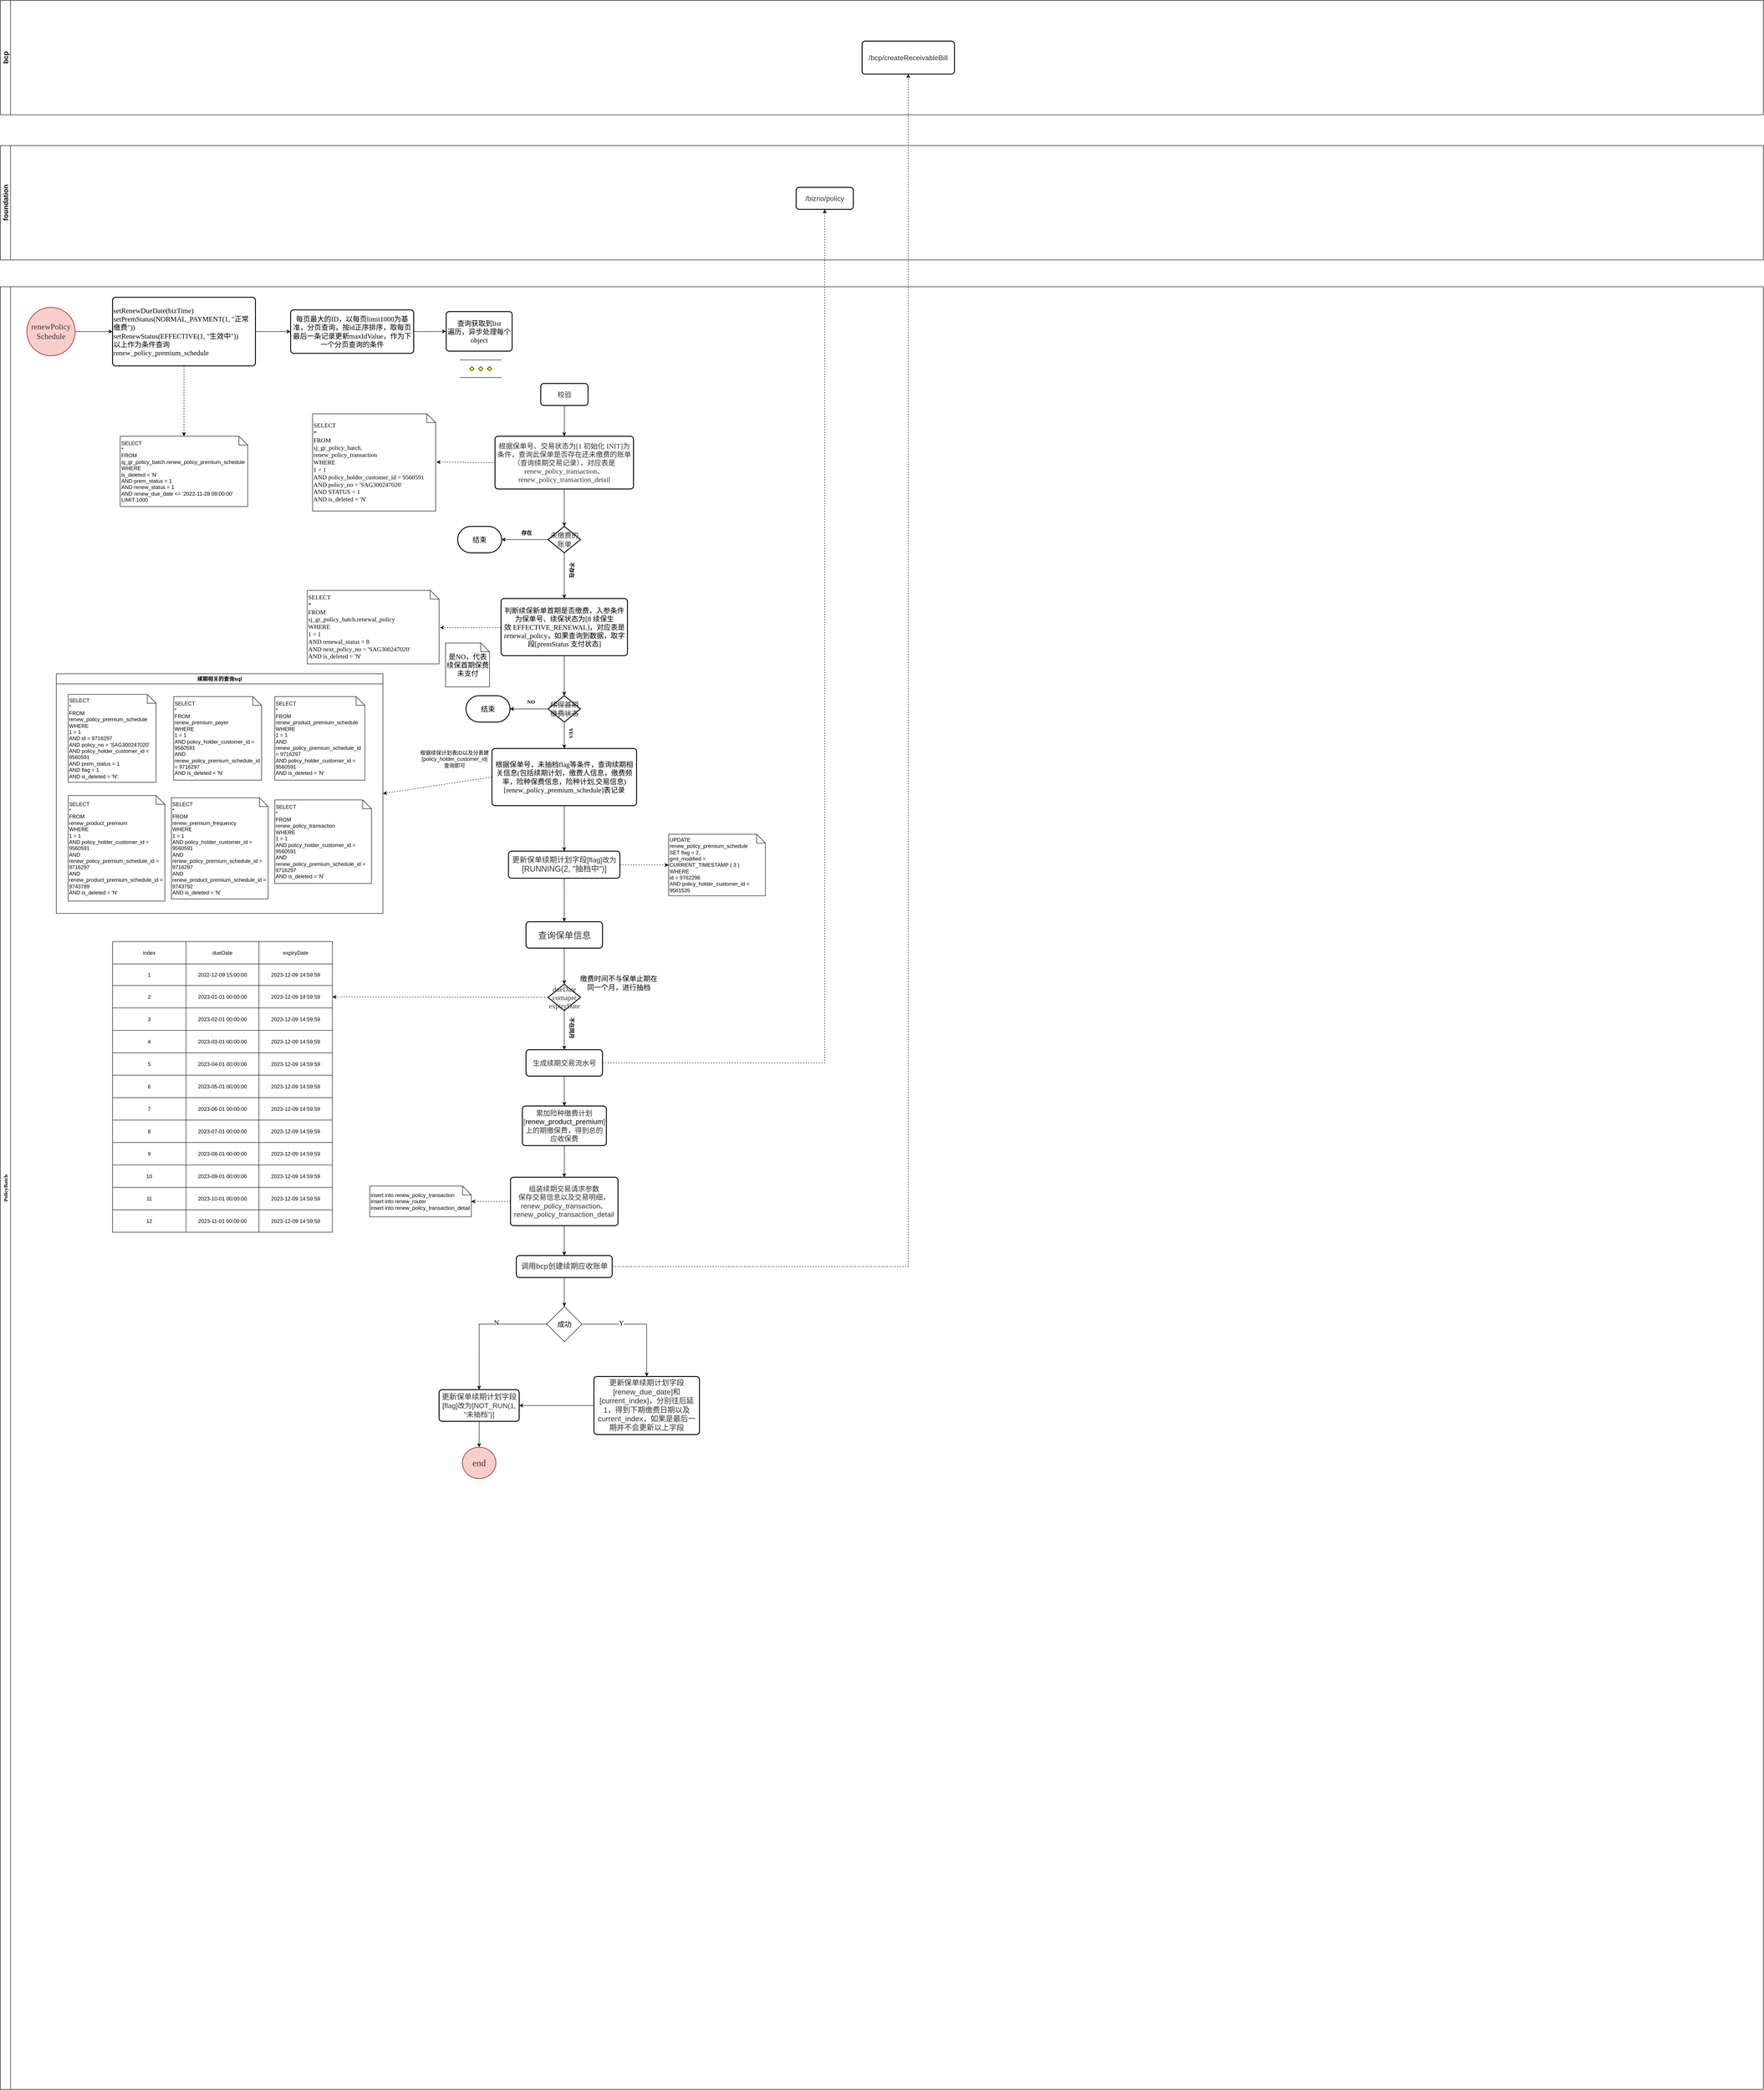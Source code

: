 <mxfile version="20.5.3" type="embed"><diagram name="Page-1" id="c7558073-3199-34d8-9f00-42111426c3f3"><mxGraphModel dx="1379" dy="752" grid="1" gridSize="10" guides="1" tooltips="1" connect="1" arrows="1" fold="1" page="1" pageScale="1" pageWidth="826" pageHeight="1169" background="none" math="0" shadow="0"><root><mxCell id="0"/><mxCell id="1" parent="0"/><UserObject label="PolicyBatch" id="98"><mxCell style="swimlane;horizontal=0;whiteSpace=wrap;html=1;fontFamily=Lucida Console;verticalAlign=middle;" parent="1" vertex="1"><mxGeometry x="10" y="761" width="4010" height="4099" as="geometry"/></mxCell></UserObject><mxCell id="107" style="edgeStyle=orthogonalEdgeStyle;rounded=0;orthogonalLoop=1;jettySize=auto;html=1;exitX=1;exitY=0.5;exitDx=0;exitDy=0;exitPerimeter=0;fontFamily=Lucida Console;" parent="98" source="103" target="104" edge="1"><mxGeometry relative="1" as="geometry"/></mxCell><mxCell id="103" value="&lt;span style=&quot;color: rgb(50, 50, 50); font-size: 18px; background-color: rgba(255, 255, 255, 0.01);&quot;&gt;renewPolicy&lt;br&gt;Schedule&lt;/span&gt;" style="strokeWidth=2;html=1;shape=mxgraph.flowchart.start_2;whiteSpace=wrap;fillColor=#f8cecc;strokeColor=#b85450;fontFamily=Lucida Console;" parent="98" vertex="1"><mxGeometry x="60" y="47.01" width="110" height="110" as="geometry"/></mxCell><mxCell id="109" style="edgeStyle=orthogonalEdgeStyle;rounded=0;orthogonalLoop=1;jettySize=auto;html=1;exitX=1;exitY=0.5;exitDx=0;exitDy=0;entryX=0;entryY=0.5;entryDx=0;entryDy=0;fontFamily=Lucida Console;" parent="98" source="104" target="108" edge="1"><mxGeometry relative="1" as="geometry"/></mxCell><mxCell id="133" style="edgeStyle=orthogonalEdgeStyle;rounded=0;orthogonalLoop=1;jettySize=auto;html=1;exitX=0.5;exitY=1;exitDx=0;exitDy=0;entryX=0.5;entryY=0;entryDx=0;entryDy=0;entryPerimeter=0;dashed=1;" parent="98" source="104" target="131" edge="1"><mxGeometry relative="1" as="geometry"/></mxCell><mxCell id="104" value="&lt;div class=&quot;mind-clipboard&quot; style=&quot;font-size: 16px;&quot;&gt;setRenewDueDate(bizTime)&lt;div style=&quot;font-size: 16px;&quot;&gt;setPremStatus(NORMAL_PAYMENT(1, &quot;正常缴费&quot;))&lt;br style=&quot;font-size: 16px;&quot;&gt;&lt;/div&gt;&lt;div style=&quot;font-size: 16px;&quot;&gt;setRenewStatus(EFFECTIVE(1, &quot;生效中&quot;))&lt;br style=&quot;font-size: 16px;&quot;&gt;&lt;/div&gt;&lt;div style=&quot;font-size: 16px;&quot;&gt;以上作为条件查询&lt;/div&gt;&lt;div style=&quot;font-size: 16px;&quot;&gt;renew_policy_premium_schedule&lt;/div&gt;&lt;/div&gt;" style="rounded=1;whiteSpace=wrap;html=1;absoluteArcSize=1;arcSize=14;strokeWidth=2;fontFamily=Lucida Console;fontSize=16;align=left;" parent="98" vertex="1"><mxGeometry x="255" y="24" width="325" height="156" as="geometry"/></mxCell><mxCell id="111" style="edgeStyle=orthogonalEdgeStyle;rounded=0;orthogonalLoop=1;jettySize=auto;html=1;exitX=1;exitY=0.5;exitDx=0;exitDy=0;entryX=0;entryY=0.5;entryDx=0;entryDy=0;fontFamily=Lucida Console;" parent="98" source="108" target="110" edge="1"><mxGeometry relative="1" as="geometry"/></mxCell><mxCell id="108" value="&lt;div class=&quot;mind-clipboard&quot; style=&quot;font-size: 16px;&quot;&gt;&lt;div class=&quot;mind-clipboard&quot; style=&quot;font-size: 16px;&quot;&gt;每页最大的ID，以每页limit1000为基准，分页查询，按id正序排序，取每页最后一条记录更新maxIdValue，作为下一个分页查询的条件&lt;br style=&quot;font-size: 16px;&quot;&gt;&lt;/div&gt;&lt;/div&gt;" style="rounded=1;whiteSpace=wrap;html=1;absoluteArcSize=1;arcSize=14;strokeWidth=2;fontFamily=Lucida Console;fontSize=16;" parent="98" vertex="1"><mxGeometry x="660" y="52.63" width="280" height="98.75" as="geometry"/></mxCell><mxCell id="110" value="&lt;div class=&quot;mind-clipboard&quot; style=&quot;font-size: 16px;&quot;&gt;查询获取到list&lt;div style=&quot;font-size: 16px;&quot;&gt;遍历，异步处理每个object&lt;/div&gt;&lt;/div&gt;" style="rounded=1;whiteSpace=wrap;html=1;absoluteArcSize=1;arcSize=14;strokeWidth=2;fontFamily=Lucida Console;fontSize=16;" parent="98" vertex="1"><mxGeometry x="1013.88" y="56.5" width="150" height="90" as="geometry"/></mxCell><mxCell id="112" value="" style="verticalLabelPosition=bottom;verticalAlign=top;html=1;shape=mxgraph.flowchart.parallel_mode;pointerEvents=1;fontFamily=Lucida Console;" parent="98" vertex="1"><mxGeometry x="1045" y="166.5" width="95" height="40" as="geometry"/></mxCell><mxCell id="233" style="edgeStyle=orthogonalEdgeStyle;rounded=0;orthogonalLoop=1;jettySize=auto;html=1;" parent="98" source="114" target="115" edge="1"><mxGeometry relative="1" as="geometry"/></mxCell><mxCell id="114" value="&lt;font color=&quot;#323232&quot;&gt;&lt;span style=&quot;font-size: 16px; background-color: rgba(255, 255, 255, 0.01);&quot;&gt;校验&lt;/span&gt;&lt;/font&gt;" style="rounded=1;whiteSpace=wrap;html=1;absoluteArcSize=1;arcSize=14;strokeWidth=2;fontFamily=Lucida Console;" parent="98" vertex="1"><mxGeometry x="1229" y="220" width="107.5" height="50" as="geometry"/></mxCell><mxCell id="122" style="edgeStyle=orthogonalEdgeStyle;rounded=0;orthogonalLoop=1;jettySize=auto;html=1;exitX=0.5;exitY=1;exitDx=0;exitDy=0;entryX=0.5;entryY=0;entryDx=0;entryDy=0;entryPerimeter=0;fontFamily=Lucida Console;" parent="98" source="115" target="117" edge="1"><mxGeometry relative="1" as="geometry"/></mxCell><mxCell id="136" style="edgeStyle=orthogonalEdgeStyle;rounded=0;orthogonalLoop=1;jettySize=auto;html=1;dashed=1;entryX=1.007;entryY=0.497;entryDx=0;entryDy=0;entryPerimeter=0;" parent="98" source="115" target="134" edge="1"><mxGeometry relative="1" as="geometry"><mxPoint x="1020" y="400" as="targetPoint"/></mxGeometry></mxCell><mxCell id="115" value="&lt;span style=&quot;color: rgb(50, 50, 50); font-size: 16px; background-color: rgba(255, 255, 255, 0.01);&quot;&gt;根据保单号、交易状态为[1 初始化 INIT]为&lt;/span&gt;&lt;span style=&quot;color: rgb(50, 50, 50); font-size: 16px; background-color: rgba(255, 255, 255, 0.01);&quot;&gt;条件&lt;/span&gt;&lt;span style=&quot;color: rgb(50, 50, 50); font-size: 16px; background-color: rgba(255, 255, 255, 0.01);&quot;&gt;，查询此保单是否存在还未缴费的账单（查询续期交易记录），对应表是renew_policy_transaction、renew_policy_transaction_detail&lt;/span&gt;" style="rounded=1;whiteSpace=wrap;html=1;absoluteArcSize=1;arcSize=14;strokeWidth=2;fontFamily=Lucida Console;" parent="98" vertex="1"><mxGeometry x="1125" y="340" width="315" height="120" as="geometry"/></mxCell><object label="" placeholders="1" id="125"><mxCell style="edgeStyle=orthogonalEdgeStyle;rounded=0;orthogonalLoop=1;jettySize=auto;html=1;entryX=1;entryY=0.5;entryDx=0;entryDy=0;entryPerimeter=0;fontFamily=Lucida Console;" parent="98" source="117" target="124" edge="1"><mxGeometry relative="1" as="geometry"/></mxCell></object><mxCell id="129" style="edgeStyle=orthogonalEdgeStyle;rounded=0;orthogonalLoop=1;jettySize=auto;html=1;exitX=0.5;exitY=1;exitDx=0;exitDy=0;exitPerimeter=0;entryX=0.5;entryY=0;entryDx=0;entryDy=0;" parent="98" source="117" target="127" edge="1"><mxGeometry relative="1" as="geometry"/></mxCell><mxCell id="117" value="&lt;span style=&quot;color: rgb(50, 50, 50); font-size: 16px; background-color: rgba(255, 255, 255, 0.01);&quot;&gt;未缴费的账单&lt;/span&gt;" style="strokeWidth=2;html=1;shape=mxgraph.flowchart.decision;whiteSpace=wrap;fontFamily=Lucida Console;" parent="98" vertex="1"><mxGeometry x="1245.63" y="545" width="73.75" height="60" as="geometry"/></mxCell><mxCell id="124" value="&lt;font style=&quot;font-size: 16px;&quot;&gt;结束&lt;/font&gt;" style="strokeWidth=2;html=1;shape=mxgraph.flowchart.terminator;whiteSpace=wrap;fontFamily=Lucida Console;" parent="98" vertex="1"><mxGeometry x="1040" y="545" width="100" height="60" as="geometry"/></mxCell><mxCell id="126" value="存在" style="text;html=1;strokeColor=none;fillColor=none;align=center;verticalAlign=middle;whiteSpace=wrap;rounded=0;fontFamily=Lucida Console;fontStyle=1" parent="98" vertex="1"><mxGeometry x="1167" y="545" width="60" height="30" as="geometry"/></mxCell><mxCell id="138" style="rounded=0;orthogonalLoop=1;jettySize=auto;html=1;entryX=1.007;entryY=0.507;entryDx=0;entryDy=0;entryPerimeter=0;dashed=1;" parent="98" source="127" target="137" edge="1"><mxGeometry relative="1" as="geometry"/></mxCell><mxCell id="140" style="edgeStyle=orthogonalEdgeStyle;rounded=0;orthogonalLoop=1;jettySize=auto;html=1;exitX=0.5;exitY=1;exitDx=0;exitDy=0;entryX=0.5;entryY=0;entryDx=0;entryDy=0;entryPerimeter=0;" parent="98" source="127" target="139" edge="1"><mxGeometry relative="1" as="geometry"/></mxCell><mxCell id="127" value="&lt;div style=&quot;font-size: 16px;&quot; class=&quot;mind-clipboard&quot;&gt;判断续保新单首期是否缴费，入参条件为保单号、续保状态为[8 续保生效&lt;span style=&quot;font-size: inherit;&quot;&gt;&amp;nbsp;EFFECTIVE_RENEWAL]，对应表是&lt;/span&gt;renewal_policy，如果查询到数据，取字段[premStatus 支付状态]&lt;/div&gt;" style="rounded=1;whiteSpace=wrap;html=1;absoluteArcSize=1;arcSize=14;strokeWidth=2;fontFamily=Lucida Console;verticalAlign=middle;" parent="98" vertex="1"><mxGeometry x="1138.75" y="709" width="287.5" height="130" as="geometry"/></mxCell><mxCell id="130" value="不存在" style="text;html=1;strokeColor=none;fillColor=none;align=center;verticalAlign=middle;whiteSpace=wrap;rounded=0;fontFamily=Lucida Console;rotation=90;fontStyle=1" parent="98" vertex="1"><mxGeometry x="1269" y="630" width="60" height="30" as="geometry"/></mxCell><mxCell id="131" value="&lt;div&gt;SELECT&lt;/div&gt;&lt;div&gt;&lt;span style=&quot;&quot;&gt;&#9;&lt;/span&gt;*&amp;nbsp;&lt;/div&gt;&lt;div&gt;FROM&lt;/div&gt;&lt;div&gt;&lt;span style=&quot;&quot;&gt;&#9;&lt;/span&gt;sj_gr_policy_batch.renew_policy_premium_schedule&amp;nbsp;&lt;/div&gt;&lt;div&gt;WHERE&lt;/div&gt;&lt;div&gt;&lt;span style=&quot;&quot;&gt;&#9;&lt;/span&gt;is_deleted = 'N'&amp;nbsp;&lt;/div&gt;&lt;div&gt;&lt;span style=&quot;&quot;&gt;&#9;&lt;/span&gt;AND prem_status = 1&amp;nbsp;&lt;/div&gt;&lt;div&gt;&lt;span style=&quot;&quot;&gt;&#9;&lt;/span&gt;AND renew_status = 1&amp;nbsp;&lt;/div&gt;&lt;div&gt;&lt;span style=&quot;&quot;&gt;&#9;&lt;/span&gt;AND renew_due_date &amp;lt;= '2022-11-28 09:00:00'&amp;nbsp;&lt;/div&gt;&lt;div&gt;&lt;span style=&quot;&quot;&gt;&#9;&lt;/span&gt;LIMIT 1000&lt;/div&gt;" style="shape=note;size=20;whiteSpace=wrap;html=1;align=left;verticalAlign=middle;" parent="98" vertex="1"><mxGeometry x="272.5" y="340" width="290" height="160" as="geometry"/></mxCell><mxCell id="134" value="&lt;div style=&quot;font-size: 14px;&quot;&gt;SELECT&lt;/div&gt;&lt;div style=&quot;font-size: 14px;&quot;&gt;&lt;span style=&quot;font-size: 14px;&quot;&gt;&#9;&lt;/span&gt;*&amp;nbsp;&lt;/div&gt;&lt;div style=&quot;font-size: 14px;&quot;&gt;FROM&lt;/div&gt;&lt;div style=&quot;font-size: 14px;&quot;&gt;&lt;span style=&quot;font-size: 14px;&quot;&gt;&#9;&lt;/span&gt;sj_gr_policy_batch.&lt;br&gt;renew_policy_transaction&amp;nbsp;&lt;/div&gt;&lt;div style=&quot;font-size: 14px;&quot;&gt;WHERE&lt;/div&gt;&lt;div style=&quot;font-size: 14px;&quot;&gt;&lt;span style=&quot;font-size: 14px;&quot;&gt;&#9;&lt;/span&gt;1 = 1&amp;nbsp;&lt;/div&gt;&lt;div style=&quot;font-size: 14px;&quot;&gt;&lt;span style=&quot;font-size: 14px;&quot;&gt;&#9;&lt;/span&gt;AND policy_holder_customer_id = 9560591&amp;nbsp;&lt;/div&gt;&lt;div style=&quot;font-size: 14px;&quot;&gt;&lt;span style=&quot;font-size: 14px;&quot;&gt;&#9;&lt;/span&gt;AND policy_no = 'SAG300247020'&amp;nbsp;&lt;/div&gt;&lt;div style=&quot;font-size: 14px;&quot;&gt;&lt;span style=&quot;font-size: 14px;&quot;&gt;&#9;&lt;/span&gt;AND STATUS = 1&amp;nbsp;&lt;/div&gt;&lt;div style=&quot;font-size: 14px;&quot;&gt;&lt;span style=&quot;font-size: 14px;&quot;&gt;&#9;&lt;/span&gt;AND is_deleted = 'N'&lt;/div&gt;" style="shape=note;size=20;whiteSpace=wrap;html=1;align=left;verticalAlign=middle;fontFamily=Lucida Console;fontSize=14;" parent="98" vertex="1"><mxGeometry x="710" y="289" width="280" height="221" as="geometry"/></mxCell><mxCell id="137" value="&lt;div style=&quot;font-size: 14px;&quot;&gt;SELECT&lt;/div&gt;&lt;div style=&quot;font-size: 14px;&quot;&gt;&lt;span style=&quot;font-size: 14px;&quot;&gt;&#9;&lt;/span&gt;*&amp;nbsp;&lt;/div&gt;&lt;div style=&quot;font-size: 14px;&quot;&gt;FROM&lt;/div&gt;&lt;div style=&quot;font-size: 14px;&quot;&gt;&lt;span style=&quot;font-size: 14px;&quot;&gt;&#9;&lt;/span&gt;sj_gr_policy_batch.renewal_policy&amp;nbsp;&lt;/div&gt;&lt;div style=&quot;font-size: 14px;&quot;&gt;WHERE&lt;/div&gt;&lt;div style=&quot;font-size: 14px;&quot;&gt;&lt;span style=&quot;font-size: 14px;&quot;&gt;&#9;&lt;/span&gt;1 = 1&amp;nbsp;&lt;/div&gt;&lt;div style=&quot;font-size: 14px;&quot;&gt;&lt;span style=&quot;font-size: 14px;&quot;&gt;&#9;&lt;/span&gt;AND renewal_status = 8&amp;nbsp;&lt;/div&gt;&lt;div style=&quot;font-size: 14px;&quot;&gt;&lt;span style=&quot;font-size: 14px;&quot;&gt;&#9;&lt;/span&gt;AND next_policy_no = 'SAG300247020'&amp;nbsp;&lt;/div&gt;&lt;div style=&quot;font-size: 14px;&quot;&gt;&lt;span style=&quot;font-size: 14px;&quot;&gt;&#9;&lt;/span&gt;AND is_deleted = 'N'&lt;/div&gt;" style="shape=note;size=20;whiteSpace=wrap;html=1;align=left;verticalAlign=middle;fontFamily=Lucida Console;fontSize=14;" parent="98" vertex="1"><mxGeometry x="697.76" y="690.5" width="300" height="167" as="geometry"/></mxCell><mxCell id="142" style="edgeStyle=orthogonalEdgeStyle;rounded=0;orthogonalLoop=1;jettySize=auto;html=1;exitX=0;exitY=0.5;exitDx=0;exitDy=0;exitPerimeter=0;entryX=1;entryY=0.5;entryDx=0;entryDy=0;entryPerimeter=0;" parent="98" source="139" target="141" edge="1"><mxGeometry relative="1" as="geometry"/></mxCell><mxCell id="147" style="edgeStyle=orthogonalEdgeStyle;rounded=0;orthogonalLoop=1;jettySize=auto;html=1;fontSize=16;" parent="98" source="139" target="146" edge="1"><mxGeometry relative="1" as="geometry"/></mxCell><mxCell id="139" value="&lt;span style=&quot;color: rgb(50, 50, 50); font-size: 16px; background-color: rgba(255, 255, 255, 0.01);&quot;&gt;&lt;strike&gt;续保首期缴费状态&lt;/strike&gt;&lt;/span&gt;" style="strokeWidth=2;html=1;shape=mxgraph.flowchart.decision;whiteSpace=wrap;fontFamily=Lucida Console;" parent="98" vertex="1"><mxGeometry x="1245.62" y="930" width="73.75" height="60" as="geometry"/></mxCell><mxCell id="141" value="结束" style="strokeWidth=2;html=1;shape=mxgraph.flowchart.terminator;whiteSpace=wrap;fontFamily=Lucida Console;fontSize=16;" parent="98" vertex="1"><mxGeometry x="1059" y="930" width="100" height="60" as="geometry"/></mxCell><mxCell id="143" value="NO" style="text;html=1;strokeColor=none;fillColor=none;align=center;verticalAlign=middle;whiteSpace=wrap;rounded=0;fontFamily=Lucida Console;fontStyle=1" parent="98" vertex="1"><mxGeometry x="1177" y="929" width="60" height="30" as="geometry"/></mxCell><mxCell id="145" value="&lt;span style=&quot;font-family: &amp;quot;Lucida Console&amp;quot;;&quot;&gt;是NO，代表续保首期保费未支付&lt;/span&gt;" style="shape=note;size=20;whiteSpace=wrap;html=1;fontSize=16;" parent="98" vertex="1"><mxGeometry x="1012.5" y="810" width="100" height="100" as="geometry"/></mxCell><mxCell id="150" style="edgeStyle=orthogonalEdgeStyle;rounded=0;orthogonalLoop=1;jettySize=auto;html=1;entryX=0.5;entryY=0;entryDx=0;entryDy=0;fontSize=16;" parent="98" source="146" target="149" edge="1"><mxGeometry relative="1" as="geometry"/></mxCell><mxCell id="203" style="edgeStyle=none;rounded=0;orthogonalLoop=1;jettySize=auto;html=1;entryX=1;entryY=0.5;entryDx=0;entryDy=0;dashed=1;exitX=0;exitY=0.5;exitDx=0;exitDy=0;" parent="98" source="146" target="201" edge="1"><mxGeometry relative="1" as="geometry"/></mxCell><mxCell id="146" value="&lt;div style=&quot;font-size: 16px;&quot; class=&quot;mind-clipboard&quot;&gt;&lt;div class=&quot;mind-clipboard&quot;&gt;根据保单号，未抽档flag等条件，查询续期相关信息(包括续期计划，缴费人信息，缴费频率，险种保费信息，险种计划,交易信息)[renew_policy_premium_schedule]表记录&lt;/div&gt;&lt;/div&gt;" style="rounded=1;whiteSpace=wrap;html=1;absoluteArcSize=1;arcSize=14;strokeWidth=2;fontFamily=Lucida Console;" parent="98" vertex="1"><mxGeometry x="1118.01" y="1050" width="328.99" height="130" as="geometry"/></mxCell><mxCell id="148" value="YES" style="text;html=1;strokeColor=none;fillColor=none;align=center;verticalAlign=middle;whiteSpace=wrap;rounded=0;fontFamily=Lucida Console;rotation=90;fontStyle=1" parent="98" vertex="1"><mxGeometry x="1268" y="1000" width="60" height="30" as="geometry"/></mxCell><mxCell id="205" style="edgeStyle=none;rounded=0;orthogonalLoop=1;jettySize=auto;html=1;entryX=0;entryY=0.5;entryDx=0;entryDy=0;entryPerimeter=0;dashed=1;" parent="98" source="149" target="204" edge="1"><mxGeometry relative="1" as="geometry"/></mxCell><mxCell id="207" style="edgeStyle=none;rounded=0;orthogonalLoop=1;jettySize=auto;html=1;entryX=0.5;entryY=0;entryDx=0;entryDy=0;" parent="98" source="149" target="206" edge="1"><mxGeometry relative="1" as="geometry"/></mxCell><mxCell id="149" value="&lt;div style=&quot;&quot; class=&quot;mind-clipboard&quot;&gt;&lt;div style=&quot;&quot; class=&quot;mind-clipboard&quot;&gt;&lt;div style=&quot;&quot;&gt;&lt;span style=&quot;background-color: rgba(255, 255, 255, 0.01);&quot;&gt;&lt;font face=&quot;Arial&quot; color=&quot;#323232&quot;&gt;&lt;span style=&quot;font-size: 17px;&quot;&gt;更新保单续期计划字段[&lt;/span&gt;&lt;/font&gt;&lt;/span&gt;&lt;span style=&quot;font-size: 16px; color: rgb(50, 50, 50); font-family: Arial; background-color: rgba(255, 255, 255, 0.01);&quot;&gt;flag]改为&lt;/span&gt;&lt;span style=&quot;background-color: initial; font-size: 18px;&quot;&gt;&lt;font face=&quot;Arial&quot; color=&quot;#323232&quot;&gt;[&lt;/font&gt;&lt;/span&gt;&lt;span style=&quot;background-color: initial; font-size: 18px;&quot;&gt;&lt;font face=&quot;Arial&quot; color=&quot;#323232&quot;&gt;RUNNING(2, &quot;抽档中&quot;)&lt;/font&gt;&lt;/span&gt;&lt;span style=&quot;color: rgb(50, 50, 50); font-family: Arial; background-color: initial; font-size: 18px;&quot;&gt;]&lt;/span&gt;&lt;/div&gt;&lt;/div&gt;&lt;/div&gt;" style="rounded=1;whiteSpace=wrap;html=1;absoluteArcSize=1;arcSize=14;strokeWidth=2;fontFamily=Lucida Console;" parent="98" vertex="1"><mxGeometry x="1155.75" y="1283.5" width="253.25" height="61.5" as="geometry"/></mxCell><mxCell id="151" value="&lt;div style=&quot;font-size: 12px;&quot;&gt;&lt;font style=&quot;font-size: 12px;&quot;&gt;SELECT&lt;/font&gt;&lt;/div&gt;&lt;div style=&quot;font-size: 12px;&quot;&gt;&lt;font style=&quot;font-size: 12px;&quot;&gt;&lt;span style=&quot;font-size: 12px;&quot;&gt;&#9;&lt;/span&gt;*&amp;nbsp;&lt;/font&gt;&lt;/div&gt;&lt;div style=&quot;font-size: 12px;&quot;&gt;&lt;font style=&quot;font-size: 12px;&quot;&gt;FROM&lt;/font&gt;&lt;/div&gt;&lt;div style=&quot;font-size: 12px;&quot;&gt;&lt;font style=&quot;font-size: 12px;&quot;&gt;&lt;span style=&quot;font-size: 12px;&quot;&gt;&#9;&lt;/span&gt;renew_policy_premium_schedule&amp;nbsp;&lt;/font&gt;&lt;/div&gt;&lt;div style=&quot;font-size: 12px;&quot;&gt;&lt;font style=&quot;font-size: 12px;&quot;&gt;WHERE&lt;/font&gt;&lt;/div&gt;&lt;div style=&quot;font-size: 12px;&quot;&gt;&lt;font style=&quot;font-size: 12px;&quot;&gt;&lt;span style=&quot;font-size: 12px;&quot;&gt;&#9;&lt;/span&gt;1 = 1&amp;nbsp;&lt;/font&gt;&lt;/div&gt;&lt;div style=&quot;font-size: 12px;&quot;&gt;&lt;font style=&quot;font-size: 12px;&quot;&gt;&lt;span style=&quot;font-size: 12px;&quot;&gt;&#9;&lt;/span&gt;AND id = 9716297&amp;nbsp;&lt;/font&gt;&lt;/div&gt;&lt;div style=&quot;font-size: 12px;&quot;&gt;&lt;font style=&quot;font-size: 12px;&quot;&gt;&lt;span style=&quot;font-size: 12px;&quot;&gt;&#9;&lt;/span&gt;AND policy_no = 'SAG300247020'&amp;nbsp;&lt;/font&gt;&lt;/div&gt;&lt;div style=&quot;font-size: 12px;&quot;&gt;&lt;font style=&quot;font-size: 12px;&quot;&gt;&lt;span style=&quot;font-size: 12px;&quot;&gt;&#9;&lt;/span&gt;AND policy_holder_customer_id = 9560591&amp;nbsp;&lt;/font&gt;&lt;/div&gt;&lt;div style=&quot;font-size: 12px;&quot;&gt;&lt;font style=&quot;font-size: 12px;&quot;&gt;&lt;span style=&quot;font-size: 12px;&quot;&gt;&#9;&lt;/span&gt;AND prem_status = 1&amp;nbsp;&lt;/font&gt;&lt;/div&gt;&lt;div style=&quot;font-size: 12px;&quot;&gt;&lt;font style=&quot;font-size: 12px;&quot;&gt;&lt;span style=&quot;font-size: 12px;&quot;&gt;&#9;&lt;/span&gt;AND flag = 1&amp;nbsp;&lt;/font&gt;&lt;/div&gt;&lt;div style=&quot;font-size: 12px;&quot;&gt;&lt;font style=&quot;font-size: 12px;&quot;&gt;&#9;AND is_deleted = 'N';&lt;/font&gt;&lt;/div&gt;" style="shape=note;size=20;whiteSpace=wrap;html=1;fontSize=12;align=left;" parent="98" vertex="1"><mxGeometry x="154" y="927" width="200" height="200" as="geometry"/></mxCell><mxCell id="190" value="&lt;div style=&quot;font-size: 12px;&quot;&gt;&lt;div&gt;SELECT&lt;/div&gt;&lt;div&gt;&lt;span style=&quot;&quot;&gt;&#9;&lt;/span&gt;*&amp;nbsp;&lt;/div&gt;&lt;div&gt;FROM&lt;/div&gt;&lt;div&gt;&lt;span style=&quot;&quot;&gt;&#9;&lt;/span&gt;renew_premium_payer&amp;nbsp;&lt;/div&gt;&lt;div&gt;WHERE&lt;/div&gt;&lt;div&gt;&lt;span style=&quot;&quot;&gt;&#9;&lt;/span&gt;1 = 1&amp;nbsp;&lt;/div&gt;&lt;div&gt;&lt;span style=&quot;&quot;&gt;&#9;&lt;/span&gt;AND policy_holder_customer_id = 9560591&amp;nbsp;&lt;/div&gt;&lt;div&gt;&lt;span style=&quot;&quot;&gt;&#9;&lt;/span&gt;AND renew_policy_premium_schedule_id = 9716297&amp;nbsp;&lt;/div&gt;&lt;div&gt;&lt;span style=&quot;&quot;&gt;&#9;&lt;/span&gt;AND is_deleted = 'N'&lt;/div&gt;&lt;/div&gt;" style="shape=note;size=20;whiteSpace=wrap;html=1;fontSize=12;align=left;" parent="98" vertex="1"><mxGeometry x="394" y="932" width="200" height="190" as="geometry"/></mxCell><mxCell id="191" value="&lt;div style=&quot;font-size: 12px;&quot;&gt;&lt;div&gt;SELECT&lt;/div&gt;&lt;div&gt;&lt;span style=&quot;&quot;&gt;&#9;&lt;/span&gt;*&amp;nbsp;&lt;/div&gt;&lt;div&gt;FROM&lt;/div&gt;&lt;div&gt;&lt;span style=&quot;&quot;&gt;&#9;&lt;/span&gt;renew_product_premium_schedule&amp;nbsp;&lt;/div&gt;&lt;div&gt;WHERE&lt;/div&gt;&lt;div&gt;&lt;span style=&quot;&quot;&gt;&#9;&lt;/span&gt;1 = 1&amp;nbsp;&lt;/div&gt;&lt;div&gt;&lt;span style=&quot;&quot;&gt;&#9;&lt;/span&gt;AND renew_policy_premium_schedule_id = 9716297&amp;nbsp;&lt;/div&gt;&lt;div&gt;&lt;span style=&quot;&quot;&gt;&#9;&lt;/span&gt;AND policy_holder_customer_id = 9560591&amp;nbsp;&lt;/div&gt;&lt;div&gt;&lt;span style=&quot;&quot;&gt;&#9;&lt;/span&gt;AND is_deleted = 'N'&lt;/div&gt;&lt;/div&gt;" style="shape=note;size=20;whiteSpace=wrap;html=1;fontSize=12;align=left;" parent="98" vertex="1"><mxGeometry x="624" y="932" width="205" height="190" as="geometry"/></mxCell><mxCell id="192" value="&lt;div style=&quot;font-size: 12px;&quot;&gt;&lt;div&gt;SELECT&lt;/div&gt;&lt;div&gt;&lt;span style=&quot;&quot;&gt;&#9;&lt;/span&gt;*&amp;nbsp;&lt;/div&gt;&lt;div&gt;FROM&lt;/div&gt;&lt;div&gt;&lt;span style=&quot;&quot;&gt;&#9;&lt;/span&gt;renew_product_premium&amp;nbsp;&lt;/div&gt;&lt;div&gt;WHERE&lt;/div&gt;&lt;div&gt;&lt;span style=&quot;&quot;&gt;&#9;&lt;/span&gt;1 = 1&amp;nbsp;&lt;/div&gt;&lt;div&gt;&lt;span style=&quot;&quot;&gt;&#9;&lt;/span&gt;AND policy_holder_customer_id = 9560591&amp;nbsp;&lt;/div&gt;&lt;div&gt;&lt;span style=&quot;&quot;&gt;&#9;&lt;/span&gt;AND renew_policy_premium_schedule_id = 9716297&amp;nbsp;&lt;/div&gt;&lt;div&gt;&lt;span style=&quot;&quot;&gt;&#9;&lt;/span&gt;AND renew_product_premium_schedule_id = 9743789&amp;nbsp;&lt;/div&gt;&lt;div&gt;&lt;span style=&quot;&quot;&gt;&#9;&lt;/span&gt;AND is_deleted = 'N'&lt;/div&gt;&lt;/div&gt;" style="shape=note;size=20;whiteSpace=wrap;html=1;fontSize=12;align=left;" parent="98" vertex="1"><mxGeometry x="154" y="1157" width="220" height="240" as="geometry"/></mxCell><mxCell id="193" value="&lt;div style=&quot;font-size: 12px;&quot;&gt;&lt;div&gt;SELECT&lt;/div&gt;&lt;div&gt;&lt;span style=&quot;&quot;&gt;&#9;&lt;/span&gt;*&amp;nbsp;&lt;/div&gt;&lt;div&gt;FROM&lt;/div&gt;&lt;div&gt;&lt;span style=&quot;&quot;&gt;&#9;&lt;/span&gt;renew_premium_frequency&amp;nbsp;&lt;/div&gt;&lt;div&gt;WHERE&lt;/div&gt;&lt;div&gt;&lt;span style=&quot;&quot;&gt;&#9;&lt;/span&gt;1 = 1&amp;nbsp;&lt;/div&gt;&lt;div&gt;&lt;span style=&quot;&quot;&gt;&#9;&lt;/span&gt;AND policy_holder_customer_id = 9560591&amp;nbsp;&lt;/div&gt;&lt;div&gt;&lt;span style=&quot;&quot;&gt;&#9;&lt;/span&gt;AND renew_policy_premium_schedule_id = 9716297&amp;nbsp;&lt;/div&gt;&lt;div&gt;&lt;span style=&quot;&quot;&gt;&#9;&lt;/span&gt;AND renew_product_premium_schedule_id = 9743792&amp;nbsp;&lt;/div&gt;&lt;div&gt;&lt;span style=&quot;&quot;&gt;&#9;&lt;/span&gt;AND is_deleted = 'N'&lt;/div&gt;&lt;/div&gt;" style="shape=note;size=20;whiteSpace=wrap;html=1;fontSize=12;align=left;" parent="98" vertex="1"><mxGeometry x="389" y="1162" width="220" height="230" as="geometry"/></mxCell><mxCell id="194" value="&lt;div style=&quot;&quot;&gt;&lt;div style=&quot;&quot;&gt;SELECT&lt;/div&gt;&lt;div style=&quot;&quot;&gt;&lt;span style=&quot;&quot;&gt;&#9;&lt;/span&gt;*&amp;nbsp;&lt;/div&gt;&lt;div style=&quot;&quot;&gt;FROM&lt;/div&gt;&lt;div style=&quot;&quot;&gt;&lt;span style=&quot;&quot;&gt;&#9;&lt;/span&gt;renew_policy_transaction&amp;nbsp;&lt;/div&gt;&lt;div style=&quot;&quot;&gt;WHERE&lt;/div&gt;&lt;div style=&quot;&quot;&gt;&lt;span style=&quot;&quot;&gt;&#9;&lt;/span&gt;1 = 1&amp;nbsp;&lt;/div&gt;&lt;div style=&quot;&quot;&gt;&lt;span style=&quot;&quot;&gt;&#9;&lt;/span&gt;AND policy_holder_customer_id = 9560591&amp;nbsp;&lt;/div&gt;&lt;div style=&quot;&quot;&gt;&lt;span style=&quot;&quot;&gt;&#9;&lt;/span&gt;AND renew_policy_premium_schedule_id = 9716297&amp;nbsp;&lt;/div&gt;&lt;div style=&quot;&quot;&gt;&lt;span style=&quot;&quot;&gt;&#9;&lt;/span&gt;AND is_deleted = 'N'&lt;/div&gt;&lt;/div&gt;" style="shape=note;size=20;whiteSpace=wrap;html=1;fontSize=12;align=left;" parent="98" vertex="1"><mxGeometry x="624" y="1167" width="220" height="190" as="geometry"/></mxCell><mxCell id="201" value="续期相关的查询sql" style="swimlane;whiteSpace=wrap;html=1;" parent="98" vertex="1"><mxGeometry x="127" y="880" width="743" height="545" as="geometry"/></mxCell><mxCell id="204" value="&lt;div&gt;UPDATE renew_policy_premium_schedule&amp;nbsp;&lt;/div&gt;&lt;div&gt;SET flag = 2,&lt;/div&gt;&lt;div&gt;gmt_modified = CURRENT_TIMESTAMP ( 3 )&amp;nbsp;&lt;/div&gt;&lt;div&gt;WHERE&lt;/div&gt;&lt;div&gt;&lt;span style=&quot;&quot;&gt;&#9;&lt;/span&gt;id = 9762296&amp;nbsp;&lt;/div&gt;&lt;div&gt;&lt;span style=&quot;&quot;&gt;&#9;&lt;/span&gt;AND policy_holder_customer_id = 9561535&lt;/div&gt;" style="shape=note;size=20;whiteSpace=wrap;html=1;align=left;verticalAlign=middle;" parent="98" vertex="1"><mxGeometry x="1520" y="1245" width="220" height="140" as="geometry"/></mxCell><mxCell id="209" style="edgeStyle=none;rounded=0;orthogonalLoop=1;jettySize=auto;html=1;entryX=0.5;entryY=0;entryDx=0;entryDy=0;entryPerimeter=0;" parent="98" source="206" target="208" edge="1"><mxGeometry relative="1" as="geometry"/></mxCell><mxCell id="206" value="&lt;div style=&quot;font-size: 16px;&quot; class=&quot;mind-clipboard&quot;&gt;&lt;div class=&quot;mind-clipboard&quot;&gt;&lt;div&gt;&lt;span style=&quot;color: rgb(50, 50, 50); font-family: Arial; font-size: 20px; background-color: rgba(255, 255, 255, 0.01);&quot;&gt;查询保单信息&lt;/span&gt;&lt;br&gt;&lt;/div&gt;&lt;/div&gt;&lt;/div&gt;" style="rounded=1;whiteSpace=wrap;html=1;absoluteArcSize=1;arcSize=14;strokeWidth=2;fontFamily=Lucida Console;" parent="98" vertex="1"><mxGeometry x="1195.51" y="1444" width="173.99" height="60" as="geometry"/></mxCell><mxCell id="218" style="edgeStyle=none;rounded=0;orthogonalLoop=1;jettySize=auto;html=1;entryX=0.5;entryY=0;entryDx=0;entryDy=0;fontSize=16;" parent="98" source="208" target="217" edge="1"><mxGeometry relative="1" as="geometry"/></mxCell><mxCell id="298" style="rounded=0;orthogonalLoop=1;jettySize=auto;html=1;dashed=1;" parent="98" source="208" target="251" edge="1"><mxGeometry relative="1" as="geometry"/></mxCell><mxCell id="208" value="&lt;span style=&quot;color: rgb(50, 50, 50); font-size: 16px; background-color: rgba(255, 255, 255, 0.01);&quot;&gt;dueDate comapre&lt;br&gt;expiryDate&lt;br&gt;&lt;/span&gt;" style="strokeWidth=2;html=1;shape=mxgraph.flowchart.decision;whiteSpace=wrap;fontFamily=Lucida Console;" parent="98" vertex="1"><mxGeometry x="1245.63" y="1586" width="73.75" height="60" as="geometry"/></mxCell><mxCell id="212" value="缴费时间不与保单止期在同一个月，进行抽档" style="text;html=1;strokeColor=none;fillColor=none;align=center;verticalAlign=middle;whiteSpace=wrap;rounded=0;fontSize=16;" parent="98" vertex="1"><mxGeometry x="1310.37" y="1550" width="192.63" height="65" as="geometry"/></mxCell><mxCell id="304" style="edgeStyle=orthogonalEdgeStyle;rounded=0;orthogonalLoop=1;jettySize=auto;html=1;entryX=0.5;entryY=0;entryDx=0;entryDy=0;" parent="98" source="217" target="227" edge="1"><mxGeometry relative="1" as="geometry"/></mxCell><mxCell id="217" value="&lt;div style=&quot;font-size: 16px;&quot; class=&quot;mind-clipboard&quot;&gt;&lt;div class=&quot;mind-clipboard&quot;&gt;&lt;div&gt;&lt;span style=&quot;color: rgb(50, 50, 50); font-family: Arial; background-color: rgba(255, 255, 255, 0.01);&quot;&gt;生成续期交易流水号&lt;/span&gt;&lt;br&gt;&lt;/div&gt;&lt;/div&gt;&lt;/div&gt;" style="rounded=1;whiteSpace=wrap;html=1;absoluteArcSize=1;arcSize=14;strokeWidth=2;fontFamily=Lucida Console;" parent="98" vertex="1"><mxGeometry x="1195.51" y="1735" width="173.99" height="60" as="geometry"/></mxCell><mxCell id="219" value="不在同月" style="text;html=1;strokeColor=none;fillColor=none;align=center;verticalAlign=middle;whiteSpace=wrap;rounded=0;fontFamily=Lucida Console;rotation=90;fontStyle=1" parent="98" vertex="1"><mxGeometry x="1269" y="1671" width="60" height="30" as="geometry"/></mxCell><mxCell id="226" value="" style="edgeStyle=orthogonalEdgeStyle;rounded=0;orthogonalLoop=1;jettySize=auto;html=1;dashed=1;fontSize=16;" parent="98" source="223" target="225" edge="1"><mxGeometry relative="1" as="geometry"/></mxCell><mxCell id="306" value="" style="edgeStyle=orthogonalEdgeStyle;rounded=0;orthogonalLoop=1;jettySize=auto;html=1;" parent="98" source="223" target="229" edge="1"><mxGeometry relative="1" as="geometry"/></mxCell><mxCell id="223" value="&lt;div style=&quot;font-size: 16px;&quot; class=&quot;mind-clipboard&quot;&gt;&lt;div class=&quot;mind-clipboard&quot;&gt;&lt;div&gt;&lt;span style=&quot;color: rgb(50, 50, 50); font-family: Arial; background-color: rgba(255, 255, 255, 0.01);&quot;&gt;组装续期交易请求参数&lt;/span&gt;&lt;br&gt;&lt;/div&gt;&lt;div&gt;&lt;span style=&quot;color: rgb(50, 50, 50); font-family: Arial; background-color: rgba(255, 255, 255, 0.01);&quot;&gt;保存交易信息以及交易明细，renew_policy_transaction、renew_policy_transaction_detail&lt;/span&gt;&lt;span style=&quot;color: rgb(50, 50, 50); font-family: Arial; background-color: rgba(255, 255, 255, 0.01);&quot;&gt;&lt;br&gt;&lt;/span&gt;&lt;/div&gt;&lt;/div&gt;&lt;/div&gt;" style="rounded=1;whiteSpace=wrap;html=1;absoluteArcSize=1;arcSize=14;strokeWidth=2;fontFamily=Lucida Console;" parent="98" vertex="1"><mxGeometry x="1160.25" y="2025" width="244.49" height="110" as="geometry"/></mxCell><mxCell id="225" value="&lt;div style=&quot;&quot;&gt;&lt;div style=&quot;&quot;&gt;insert into renew_policy_transaction&lt;br&gt;&lt;/div&gt;&lt;div style=&quot;&quot;&gt;insert into renew_router&lt;br&gt;&lt;/div&gt;&lt;div style=&quot;&quot;&gt;insert into renew_policy_transaction_detail&lt;br&gt;&lt;/div&gt;&lt;/div&gt;" style="shape=note;size=20;whiteSpace=wrap;html=1;fontSize=12;align=left;" parent="98" vertex="1"><mxGeometry x="840" y="2045" width="231" height="70" as="geometry"/></mxCell><mxCell id="305" style="edgeStyle=orthogonalEdgeStyle;rounded=0;orthogonalLoop=1;jettySize=auto;html=1;entryX=0.5;entryY=0;entryDx=0;entryDy=0;" parent="98" source="227" target="223" edge="1"><mxGeometry relative="1" as="geometry"/></mxCell><mxCell id="227" value="&lt;div style=&quot;&quot; class=&quot;mind-clipboard&quot;&gt;&lt;div style=&quot;&quot; class=&quot;mind-clipboard&quot;&gt;&lt;div style=&quot;&quot;&gt;&lt;span style=&quot;font-size: 16px; color: rgb(50, 50, 50); font-family: Arial; background-color: rgba(255, 255, 255, 0.01);&quot;&gt;累加险种缴费计划[&lt;/span&gt;&lt;span style=&quot;font-family: Helvetica; background-color: initial;&quot;&gt;&lt;font style=&quot;font-size: 16px;&quot;&gt;renew_product_premium&lt;/font&gt;&lt;/span&gt;&lt;span style=&quot;font-size: 16px; background-color: rgba(255, 255, 255, 0.01); color: rgb(50, 50, 50); font-family: Arial;&quot;&gt;]上的期缴保费，得到总的应收保费&lt;/span&gt;&lt;/div&gt;&lt;/div&gt;&lt;/div&gt;" style="rounded=1;whiteSpace=wrap;html=1;absoluteArcSize=1;arcSize=14;strokeWidth=2;fontFamily=Lucida Console;" parent="98" vertex="1"><mxGeometry x="1187.19" y="1863" width="191.12" height="90" as="geometry"/></mxCell><mxCell id="310" style="edgeStyle=orthogonalEdgeStyle;rounded=0;orthogonalLoop=1;jettySize=auto;html=1;entryX=0.5;entryY=0;entryDx=0;entryDy=0;" parent="98" source="229" target="309" edge="1"><mxGeometry relative="1" as="geometry"/></mxCell><mxCell id="229" value="&lt;div style=&quot;font-size: 16px;&quot; class=&quot;mind-clipboard&quot;&gt;&lt;div class=&quot;mind-clipboard&quot;&gt;&lt;div&gt;&lt;span style=&quot;color: rgb(50, 50, 50); font-family: Arial; font-size: 17px; background-color: rgba(255, 255, 255, 0.01);&quot;&gt;调用bcp创建续期应收账单&lt;/span&gt;&lt;br&gt;&lt;/div&gt;&lt;/div&gt;&lt;/div&gt;" style="rounded=1;whiteSpace=wrap;html=1;absoluteArcSize=1;arcSize=14;strokeWidth=2;fontFamily=Lucida Console;" parent="98" vertex="1"><mxGeometry x="1173.5" y="2203" width="218" height="50" as="geometry"/></mxCell><mxCell id="317" value="" style="edgeStyle=orthogonalEdgeStyle;rounded=0;orthogonalLoop=1;jettySize=auto;html=1;fontFamily=Lucida Console;fontSize=16;" parent="98" source="231" target="316" edge="1"><mxGeometry relative="1" as="geometry"/></mxCell><mxCell id="231" value="&lt;div style=&quot;&quot; class=&quot;mind-clipboard&quot;&gt;&lt;div style=&quot;&quot; class=&quot;mind-clipboard&quot;&gt;&lt;div style=&quot;&quot;&gt;&lt;span style=&quot;font-size: 12px; background-color: rgba(255, 255, 255, 0.01);&quot;&gt;&lt;font face=&quot;Arial&quot; color=&quot;#323232&quot;&gt;&lt;span style=&quot;font-size: 17px;&quot;&gt;更新保单续期计划字段[&lt;/span&gt;&lt;/font&gt;&lt;/span&gt;&lt;span style=&quot;font-size: 16px; color: rgb(50, 50, 50); font-family: Arial; background-color: rgba(255, 255, 255, 0.01);&quot;&gt;flag]改为[&lt;/span&gt;&lt;span style=&quot;background-color: initial; font-size: 16px;&quot;&gt;&lt;font face=&quot;Arial&quot; color=&quot;#323232&quot;&gt;NOT_RUN(1, &quot;未抽档&quot;)&lt;/font&gt;&lt;/span&gt;&lt;span style=&quot;font-size: 16px; background-color: rgba(255, 255, 255, 0.01); color: rgb(50, 50, 50); font-family: Arial;&quot;&gt;]&lt;/span&gt;&lt;/div&gt;&lt;/div&gt;&lt;/div&gt;" style="rounded=1;whiteSpace=wrap;html=1;absoluteArcSize=1;arcSize=14;strokeWidth=2;fontFamily=Lucida Console;" parent="98" vertex="1"><mxGeometry x="997.76" y="2508" width="182.24" height="72" as="geometry"/></mxCell><mxCell id="315" style="edgeStyle=orthogonalEdgeStyle;rounded=0;orthogonalLoop=1;jettySize=auto;html=1;entryX=1;entryY=0.5;entryDx=0;entryDy=0;fontFamily=Lucida Console;fontSize=16;" parent="98" source="232" target="231" edge="1"><mxGeometry relative="1" as="geometry"/></mxCell><mxCell id="232" value="&lt;div style=&quot;&quot; class=&quot;mind-clipboard&quot;&gt;&lt;div style=&quot;&quot; class=&quot;mind-clipboard&quot;&gt;&lt;div style=&quot;&quot;&gt;&lt;span style=&quot;background-color: rgba(255, 255, 255, 0.01);&quot;&gt;&lt;font face=&quot;Arial&quot; color=&quot;#323232&quot;&gt;&lt;span style=&quot;font-size: 17px;&quot;&gt;更新保单续期计划字段[renew_due_date]和[current_index]，分别往后延1，得到下期缴费日期以及&lt;/span&gt;&lt;/font&gt;&lt;/span&gt;&lt;span style=&quot;background-color: initial; font-size: 17px;&quot;&gt;&lt;font face=&quot;Arial&quot; color=&quot;#323232&quot;&gt;current_index，如果是最后一期并不会更新以上字段&lt;/font&gt;&lt;/span&gt;&lt;br&gt;&lt;/div&gt;&lt;/div&gt;&lt;/div&gt;" style="rounded=1;whiteSpace=wrap;html=1;absoluteArcSize=1;arcSize=14;strokeWidth=2;fontFamily=Lucida Console;" parent="98" vertex="1"><mxGeometry x="1350" y="2478" width="240" height="132" as="geometry"/></mxCell><mxCell id="236" value="根据续保计划表ID以及分表建[policy_holder_customer_id]查询即可" style="text;html=1;strokeColor=none;fillColor=none;align=center;verticalAlign=middle;whiteSpace=wrap;rounded=0;" parent="98" vertex="1"><mxGeometry x="952.5" y="1059" width="160" height="29" as="geometry"/></mxCell><mxCell id="242" value="" style="shape=table;html=1;whiteSpace=wrap;startSize=0;container=1;collapsible=0;childLayout=tableLayout;" parent="98" vertex="1"><mxGeometry x="255" y="1489" width="500" height="661" as="geometry"/></mxCell><mxCell id="243" value="" style="shape=tableRow;horizontal=0;startSize=0;swimlaneHead=0;swimlaneBody=0;top=0;left=0;bottom=0;right=0;collapsible=0;dropTarget=0;fillColor=none;points=[[0,0.5],[1,0.5]];portConstraint=eastwest;" parent="242" vertex="1"><mxGeometry width="500" height="51" as="geometry"/></mxCell><mxCell id="244" value="index" style="shape=partialRectangle;html=1;whiteSpace=wrap;connectable=0;fillColor=none;top=0;left=0;bottom=0;right=0;overflow=hidden;" parent="243" vertex="1"><mxGeometry width="167" height="51" as="geometry"><mxRectangle width="167" height="51" as="alternateBounds"/></mxGeometry></mxCell><mxCell id="245" value="dueDate" style="shape=partialRectangle;html=1;whiteSpace=wrap;connectable=0;fillColor=none;top=0;left=0;bottom=0;right=0;overflow=hidden;" parent="243" vertex="1"><mxGeometry x="167" width="166" height="51" as="geometry"><mxRectangle width="166" height="51" as="alternateBounds"/></mxGeometry></mxCell><mxCell id="246" value="expiryDate" style="shape=partialRectangle;html=1;whiteSpace=wrap;connectable=0;fillColor=none;top=0;left=0;bottom=0;right=0;overflow=hidden;" parent="243" vertex="1"><mxGeometry x="333" width="167" height="51" as="geometry"><mxRectangle width="167" height="51" as="alternateBounds"/></mxGeometry></mxCell><mxCell id="247" value="" style="shape=tableRow;horizontal=0;startSize=0;swimlaneHead=0;swimlaneBody=0;top=0;left=0;bottom=0;right=0;collapsible=0;dropTarget=0;fillColor=none;points=[[0,0.5],[1,0.5]];portConstraint=eastwest;" parent="242" vertex="1"><mxGeometry y="51" width="500" height="49" as="geometry"/></mxCell><mxCell id="248" value="1" style="shape=partialRectangle;html=1;whiteSpace=wrap;connectable=0;fillColor=none;top=0;left=0;bottom=0;right=0;overflow=hidden;" parent="247" vertex="1"><mxGeometry width="167" height="49" as="geometry"><mxRectangle width="167" height="49" as="alternateBounds"/></mxGeometry></mxCell><mxCell id="249" value="2022-12-09 15:00:00" style="shape=partialRectangle;html=1;whiteSpace=wrap;connectable=0;fillColor=none;top=0;left=0;bottom=0;right=0;overflow=hidden;" parent="247" vertex="1"><mxGeometry x="167" width="166" height="49" as="geometry"><mxRectangle width="166" height="49" as="alternateBounds"/></mxGeometry></mxCell><mxCell id="250" value="2023-12-09 14:59:59" style="shape=partialRectangle;html=1;whiteSpace=wrap;connectable=0;fillColor=none;top=0;left=0;bottom=0;right=0;overflow=hidden;" parent="247" vertex="1"><mxGeometry x="333" width="167" height="49" as="geometry"><mxRectangle width="167" height="49" as="alternateBounds"/></mxGeometry></mxCell><mxCell id="251" value="" style="shape=tableRow;horizontal=0;startSize=0;swimlaneHead=0;swimlaneBody=0;top=0;left=0;bottom=0;right=0;collapsible=0;dropTarget=0;fillColor=none;points=[[0,0.5],[1,0.5]];portConstraint=eastwest;" parent="242" vertex="1"><mxGeometry y="100" width="500" height="51" as="geometry"/></mxCell><mxCell id="252" value="2" style="shape=partialRectangle;html=1;whiteSpace=wrap;connectable=0;fillColor=none;top=0;left=0;bottom=0;right=0;overflow=hidden;" parent="251" vertex="1"><mxGeometry width="167" height="51" as="geometry"><mxRectangle width="167" height="51" as="alternateBounds"/></mxGeometry></mxCell><mxCell id="253" value="2023-01-01 00:00:00" style="shape=partialRectangle;html=1;whiteSpace=wrap;connectable=0;fillColor=none;top=0;left=0;bottom=0;right=0;overflow=hidden;" parent="251" vertex="1"><mxGeometry x="167" width="166" height="51" as="geometry"><mxRectangle width="166" height="51" as="alternateBounds"/></mxGeometry></mxCell><mxCell id="254" value="2023-12-09 14:59:59" style="shape=partialRectangle;html=1;whiteSpace=wrap;connectable=0;fillColor=none;top=0;left=0;bottom=0;right=0;overflow=hidden;pointerEvents=1;" parent="251" vertex="1"><mxGeometry x="333" width="167" height="51" as="geometry"><mxRectangle width="167" height="51" as="alternateBounds"/></mxGeometry></mxCell><mxCell id="255" style="shape=tableRow;horizontal=0;startSize=0;swimlaneHead=0;swimlaneBody=0;top=0;left=0;bottom=0;right=0;collapsible=0;dropTarget=0;fillColor=none;points=[[0,0.5],[1,0.5]];portConstraint=eastwest;" parent="242" vertex="1"><mxGeometry y="151" width="500" height="51" as="geometry"/></mxCell><mxCell id="256" value="3" style="shape=partialRectangle;html=1;whiteSpace=wrap;connectable=0;fillColor=none;top=0;left=0;bottom=0;right=0;overflow=hidden;" parent="255" vertex="1"><mxGeometry width="167" height="51" as="geometry"><mxRectangle width="167" height="51" as="alternateBounds"/></mxGeometry></mxCell><mxCell id="257" value="2023-02-01 00:00:00" style="shape=partialRectangle;html=1;whiteSpace=wrap;connectable=0;fillColor=none;top=0;left=0;bottom=0;right=0;overflow=hidden;" parent="255" vertex="1"><mxGeometry x="167" width="166" height="51" as="geometry"><mxRectangle width="166" height="51" as="alternateBounds"/></mxGeometry></mxCell><mxCell id="258" value="2023-12-09 14:59:59" style="shape=partialRectangle;html=1;whiteSpace=wrap;connectable=0;fillColor=none;top=0;left=0;bottom=0;right=0;overflow=hidden;pointerEvents=1;" parent="255" vertex="1"><mxGeometry x="333" width="167" height="51" as="geometry"><mxRectangle width="167" height="51" as="alternateBounds"/></mxGeometry></mxCell><mxCell id="259" style="shape=tableRow;horizontal=0;startSize=0;swimlaneHead=0;swimlaneBody=0;top=0;left=0;bottom=0;right=0;collapsible=0;dropTarget=0;fillColor=none;points=[[0,0.5],[1,0.5]];portConstraint=eastwest;" parent="242" vertex="1"><mxGeometry y="202" width="500" height="51" as="geometry"/></mxCell><mxCell id="260" value="4" style="shape=partialRectangle;html=1;whiteSpace=wrap;connectable=0;fillColor=none;top=0;left=0;bottom=0;right=0;overflow=hidden;" parent="259" vertex="1"><mxGeometry width="167" height="51" as="geometry"><mxRectangle width="167" height="51" as="alternateBounds"/></mxGeometry></mxCell><mxCell id="261" value="2023-03-01 00:00:00" style="shape=partialRectangle;html=1;whiteSpace=wrap;connectable=0;fillColor=none;top=0;left=0;bottom=0;right=0;overflow=hidden;" parent="259" vertex="1"><mxGeometry x="167" width="166" height="51" as="geometry"><mxRectangle width="166" height="51" as="alternateBounds"/></mxGeometry></mxCell><mxCell id="262" value="2023-12-09 14:59:59" style="shape=partialRectangle;html=1;whiteSpace=wrap;connectable=0;fillColor=none;top=0;left=0;bottom=0;right=0;overflow=hidden;pointerEvents=1;" parent="259" vertex="1"><mxGeometry x="333" width="167" height="51" as="geometry"><mxRectangle width="167" height="51" as="alternateBounds"/></mxGeometry></mxCell><mxCell id="263" style="shape=tableRow;horizontal=0;startSize=0;swimlaneHead=0;swimlaneBody=0;top=0;left=0;bottom=0;right=0;collapsible=0;dropTarget=0;fillColor=none;points=[[0,0.5],[1,0.5]];portConstraint=eastwest;" parent="242" vertex="1"><mxGeometry y="253" width="500" height="51" as="geometry"/></mxCell><mxCell id="264" value="5" style="shape=partialRectangle;html=1;whiteSpace=wrap;connectable=0;fillColor=none;top=0;left=0;bottom=0;right=0;overflow=hidden;" parent="263" vertex="1"><mxGeometry width="167" height="51" as="geometry"><mxRectangle width="167" height="51" as="alternateBounds"/></mxGeometry></mxCell><mxCell id="265" value="2023-04-01 00:00:00" style="shape=partialRectangle;html=1;whiteSpace=wrap;connectable=0;fillColor=none;top=0;left=0;bottom=0;right=0;overflow=hidden;" parent="263" vertex="1"><mxGeometry x="167" width="166" height="51" as="geometry"><mxRectangle width="166" height="51" as="alternateBounds"/></mxGeometry></mxCell><mxCell id="266" value="2023-12-09 14:59:59" style="shape=partialRectangle;html=1;whiteSpace=wrap;connectable=0;fillColor=none;top=0;left=0;bottom=0;right=0;overflow=hidden;pointerEvents=1;" parent="263" vertex="1"><mxGeometry x="333" width="167" height="51" as="geometry"><mxRectangle width="167" height="51" as="alternateBounds"/></mxGeometry></mxCell><mxCell id="267" style="shape=tableRow;horizontal=0;startSize=0;swimlaneHead=0;swimlaneBody=0;top=0;left=0;bottom=0;right=0;collapsible=0;dropTarget=0;fillColor=none;points=[[0,0.5],[1,0.5]];portConstraint=eastwest;" parent="242" vertex="1"><mxGeometry y="304" width="500" height="51" as="geometry"/></mxCell><mxCell id="268" value="6" style="shape=partialRectangle;html=1;whiteSpace=wrap;connectable=0;fillColor=none;top=0;left=0;bottom=0;right=0;overflow=hidden;" parent="267" vertex="1"><mxGeometry width="167" height="51" as="geometry"><mxRectangle width="167" height="51" as="alternateBounds"/></mxGeometry></mxCell><mxCell id="269" value="2023-05-01 00:00:00" style="shape=partialRectangle;html=1;whiteSpace=wrap;connectable=0;fillColor=none;top=0;left=0;bottom=0;right=0;overflow=hidden;" parent="267" vertex="1"><mxGeometry x="167" width="166" height="51" as="geometry"><mxRectangle width="166" height="51" as="alternateBounds"/></mxGeometry></mxCell><mxCell id="270" value="2023-12-09 14:59:59" style="shape=partialRectangle;html=1;whiteSpace=wrap;connectable=0;fillColor=none;top=0;left=0;bottom=0;right=0;overflow=hidden;pointerEvents=1;" parent="267" vertex="1"><mxGeometry x="333" width="167" height="51" as="geometry"><mxRectangle width="167" height="51" as="alternateBounds"/></mxGeometry></mxCell><mxCell id="271" style="shape=tableRow;horizontal=0;startSize=0;swimlaneHead=0;swimlaneBody=0;top=0;left=0;bottom=0;right=0;collapsible=0;dropTarget=0;fillColor=none;points=[[0,0.5],[1,0.5]];portConstraint=eastwest;" parent="242" vertex="1"><mxGeometry y="355" width="500" height="51" as="geometry"/></mxCell><mxCell id="272" value="7" style="shape=partialRectangle;html=1;whiteSpace=wrap;connectable=0;fillColor=none;top=0;left=0;bottom=0;right=0;overflow=hidden;" parent="271" vertex="1"><mxGeometry width="167" height="51" as="geometry"><mxRectangle width="167" height="51" as="alternateBounds"/></mxGeometry></mxCell><mxCell id="273" value="2023-06-01 00:00:00" style="shape=partialRectangle;html=1;whiteSpace=wrap;connectable=0;fillColor=none;top=0;left=0;bottom=0;right=0;overflow=hidden;" parent="271" vertex="1"><mxGeometry x="167" width="166" height="51" as="geometry"><mxRectangle width="166" height="51" as="alternateBounds"/></mxGeometry></mxCell><mxCell id="274" value="2023-12-09 14:59:59" style="shape=partialRectangle;html=1;whiteSpace=wrap;connectable=0;fillColor=none;top=0;left=0;bottom=0;right=0;overflow=hidden;pointerEvents=1;" parent="271" vertex="1"><mxGeometry x="333" width="167" height="51" as="geometry"><mxRectangle width="167" height="51" as="alternateBounds"/></mxGeometry></mxCell><mxCell id="283" style="shape=tableRow;horizontal=0;startSize=0;swimlaneHead=0;swimlaneBody=0;top=0;left=0;bottom=0;right=0;collapsible=0;dropTarget=0;fillColor=none;points=[[0,0.5],[1,0.5]];portConstraint=eastwest;" parent="242" vertex="1"><mxGeometry y="406" width="500" height="51" as="geometry"/></mxCell><mxCell id="284" value="8" style="shape=partialRectangle;html=1;whiteSpace=wrap;connectable=0;fillColor=none;top=0;left=0;bottom=0;right=0;overflow=hidden;" parent="283" vertex="1"><mxGeometry width="167" height="51" as="geometry"><mxRectangle width="167" height="51" as="alternateBounds"/></mxGeometry></mxCell><mxCell id="285" value="2023-07-01 00:00:00" style="shape=partialRectangle;html=1;whiteSpace=wrap;connectable=0;fillColor=none;top=0;left=0;bottom=0;right=0;overflow=hidden;" parent="283" vertex="1"><mxGeometry x="167" width="166" height="51" as="geometry"><mxRectangle width="166" height="51" as="alternateBounds"/></mxGeometry></mxCell><mxCell id="286" value="2023-12-09 14:59:59" style="shape=partialRectangle;html=1;whiteSpace=wrap;connectable=0;fillColor=none;top=0;left=0;bottom=0;right=0;overflow=hidden;pointerEvents=1;" parent="283" vertex="1"><mxGeometry x="333" width="167" height="51" as="geometry"><mxRectangle width="167" height="51" as="alternateBounds"/></mxGeometry></mxCell><mxCell id="279" style="shape=tableRow;horizontal=0;startSize=0;swimlaneHead=0;swimlaneBody=0;top=0;left=0;bottom=0;right=0;collapsible=0;dropTarget=0;fillColor=none;points=[[0,0.5],[1,0.5]];portConstraint=eastwest;" parent="242" vertex="1"><mxGeometry y="457" width="500" height="51" as="geometry"/></mxCell><mxCell id="280" value="9" style="shape=partialRectangle;html=1;whiteSpace=wrap;connectable=0;fillColor=none;top=0;left=0;bottom=0;right=0;overflow=hidden;" parent="279" vertex="1"><mxGeometry width="167" height="51" as="geometry"><mxRectangle width="167" height="51" as="alternateBounds"/></mxGeometry></mxCell><mxCell id="281" value="2023-08-01 00:00:00" style="shape=partialRectangle;html=1;whiteSpace=wrap;connectable=0;fillColor=none;top=0;left=0;bottom=0;right=0;overflow=hidden;" parent="279" vertex="1"><mxGeometry x="167" width="166" height="51" as="geometry"><mxRectangle width="166" height="51" as="alternateBounds"/></mxGeometry></mxCell><mxCell id="282" value="2023-12-09 14:59:59" style="shape=partialRectangle;html=1;whiteSpace=wrap;connectable=0;fillColor=none;top=0;left=0;bottom=0;right=0;overflow=hidden;pointerEvents=1;" parent="279" vertex="1"><mxGeometry x="333" width="167" height="51" as="geometry"><mxRectangle width="167" height="51" as="alternateBounds"/></mxGeometry></mxCell><mxCell id="275" style="shape=tableRow;horizontal=0;startSize=0;swimlaneHead=0;swimlaneBody=0;top=0;left=0;bottom=0;right=0;collapsible=0;dropTarget=0;fillColor=none;points=[[0,0.5],[1,0.5]];portConstraint=eastwest;" parent="242" vertex="1"><mxGeometry y="508" width="500" height="51" as="geometry"/></mxCell><mxCell id="276" value="10" style="shape=partialRectangle;html=1;whiteSpace=wrap;connectable=0;fillColor=none;top=0;left=0;bottom=0;right=0;overflow=hidden;" parent="275" vertex="1"><mxGeometry width="167" height="51" as="geometry"><mxRectangle width="167" height="51" as="alternateBounds"/></mxGeometry></mxCell><mxCell id="277" value="2023-09-01 00:00:00" style="shape=partialRectangle;html=1;whiteSpace=wrap;connectable=0;fillColor=none;top=0;left=0;bottom=0;right=0;overflow=hidden;" parent="275" vertex="1"><mxGeometry x="167" width="166" height="51" as="geometry"><mxRectangle width="166" height="51" as="alternateBounds"/></mxGeometry></mxCell><mxCell id="278" value="2023-12-09 14:59:59" style="shape=partialRectangle;html=1;whiteSpace=wrap;connectable=0;fillColor=none;top=0;left=0;bottom=0;right=0;overflow=hidden;pointerEvents=1;" parent="275" vertex="1"><mxGeometry x="333" width="167" height="51" as="geometry"><mxRectangle width="167" height="51" as="alternateBounds"/></mxGeometry></mxCell><mxCell id="294" style="shape=tableRow;horizontal=0;startSize=0;swimlaneHead=0;swimlaneBody=0;top=0;left=0;bottom=0;right=0;collapsible=0;dropTarget=0;fillColor=none;points=[[0,0.5],[1,0.5]];portConstraint=eastwest;" parent="242" vertex="1"><mxGeometry y="559" width="500" height="51" as="geometry"/></mxCell><mxCell id="295" value="11" style="shape=partialRectangle;html=1;whiteSpace=wrap;connectable=0;fillColor=none;top=0;left=0;bottom=0;right=0;overflow=hidden;" parent="294" vertex="1"><mxGeometry width="167" height="51" as="geometry"><mxRectangle width="167" height="51" as="alternateBounds"/></mxGeometry></mxCell><mxCell id="296" value="2023-10-01 00:00:00" style="shape=partialRectangle;html=1;whiteSpace=wrap;connectable=0;fillColor=none;top=0;left=0;bottom=0;right=0;overflow=hidden;" parent="294" vertex="1"><mxGeometry x="167" width="166" height="51" as="geometry"><mxRectangle width="166" height="51" as="alternateBounds"/></mxGeometry></mxCell><mxCell id="297" value="2023-12-09 14:59:59" style="shape=partialRectangle;html=1;whiteSpace=wrap;connectable=0;fillColor=none;top=0;left=0;bottom=0;right=0;overflow=hidden;pointerEvents=1;" parent="294" vertex="1"><mxGeometry x="333" width="167" height="51" as="geometry"><mxRectangle width="167" height="51" as="alternateBounds"/></mxGeometry></mxCell><mxCell id="290" style="shape=tableRow;horizontal=0;startSize=0;swimlaneHead=0;swimlaneBody=0;top=0;left=0;bottom=0;right=0;collapsible=0;dropTarget=0;fillColor=none;points=[[0,0.5],[1,0.5]];portConstraint=eastwest;" parent="242" vertex="1"><mxGeometry y="610" width="500" height="51" as="geometry"/></mxCell><mxCell id="291" value="12" style="shape=partialRectangle;html=1;whiteSpace=wrap;connectable=0;fillColor=none;top=0;left=0;bottom=0;right=0;overflow=hidden;" parent="290" vertex="1"><mxGeometry width="167" height="51" as="geometry"><mxRectangle width="167" height="51" as="alternateBounds"/></mxGeometry></mxCell><mxCell id="292" value="2023-11-01 00:00:00" style="shape=partialRectangle;html=1;whiteSpace=wrap;connectable=0;fillColor=none;top=0;left=0;bottom=0;right=0;overflow=hidden;" parent="290" vertex="1"><mxGeometry x="167" width="166" height="51" as="geometry"><mxRectangle width="166" height="51" as="alternateBounds"/></mxGeometry></mxCell><mxCell id="293" value="2023-12-09 14:59:59" style="shape=partialRectangle;html=1;whiteSpace=wrap;connectable=0;fillColor=none;top=0;left=0;bottom=0;right=0;overflow=hidden;pointerEvents=1;" parent="290" vertex="1"><mxGeometry x="333" width="167" height="51" as="geometry"><mxRectangle width="167" height="51" as="alternateBounds"/></mxGeometry></mxCell><mxCell id="311" style="edgeStyle=orthogonalEdgeStyle;rounded=0;orthogonalLoop=1;jettySize=auto;html=1;entryX=0.5;entryY=0;entryDx=0;entryDy=0;fontFamily=Lucida Console;fontSize=16;" parent="98" source="309" target="231" edge="1"><mxGeometry relative="1" as="geometry"/></mxCell><mxCell id="312" value="N" style="edgeLabel;html=1;align=center;verticalAlign=middle;resizable=0;points=[];fontSize=16;fontFamily=Lucida Console;" parent="311" vertex="1" connectable="0"><mxGeometry x="-0.238" y="-4" relative="1" as="geometry"><mxPoint as="offset"/></mxGeometry></mxCell><mxCell id="313" style="edgeStyle=orthogonalEdgeStyle;rounded=0;orthogonalLoop=1;jettySize=auto;html=1;entryX=0.5;entryY=0;entryDx=0;entryDy=0;fontFamily=Lucida Console;fontSize=16;" parent="98" source="309" target="232" edge="1"><mxGeometry relative="1" as="geometry"/></mxCell><mxCell id="314" value="Y" style="edgeLabel;html=1;align=center;verticalAlign=middle;resizable=0;points=[];fontSize=16;fontFamily=Lucida Console;" parent="313" vertex="1" connectable="0"><mxGeometry x="-0.33" y="3" relative="1" as="geometry"><mxPoint as="offset"/></mxGeometry></mxCell><mxCell id="309" value="成功" style="rhombus;whiteSpace=wrap;html=1;fontSize=16;fontFamily=Lucida Console;" parent="98" vertex="1"><mxGeometry x="1242.75" y="2319" width="80" height="80" as="geometry"/></mxCell><mxCell id="316" value="&lt;font color=&quot;#323232&quot; style=&quot;font-size: 21px;&quot;&gt;&lt;span style=&quot;font-size: 21px; background-color: rgba(255, 255, 255, 0.01);&quot;&gt;end&lt;/span&gt;&lt;/font&gt;" style="strokeWidth=2;html=1;shape=mxgraph.flowchart.start_2;whiteSpace=wrap;fillColor=#f8cecc;strokeColor=#b85450;fontFamily=Lucida Console;fontSize=21;" parent="98" vertex="1"><mxGeometry x="1050.82" y="2639" width="76.12" height="71" as="geometry"/></mxCell><mxCell id="220" value="foundation" style="swimlane;horizontal=0;whiteSpace=wrap;html=1;fontSize=16;" parent="1" vertex="1"><mxGeometry x="10" y="440" width="4010" height="260" as="geometry"/></mxCell><mxCell id="221" value="&lt;div style=&quot;&quot; class=&quot;mind-clipboard&quot;&gt;&lt;div style=&quot;&quot; class=&quot;mind-clipboard&quot;&gt;&lt;div style=&quot;&quot;&gt;&lt;font face=&quot;Arial&quot; color=&quot;#323232&quot;&gt;/bizno/policy&lt;/font&gt;&lt;br&gt;&lt;/div&gt;&lt;/div&gt;&lt;/div&gt;" style="rounded=1;whiteSpace=wrap;html=1;absoluteArcSize=1;arcSize=14;strokeWidth=2;fontFamily=Lucida Console;fontSize=16;" parent="220" vertex="1"><mxGeometry x="1810" y="95" width="130" height="50" as="geometry"/></mxCell><mxCell id="222" style="edgeStyle=orthogonalEdgeStyle;rounded=0;orthogonalLoop=1;jettySize=auto;html=1;fontSize=16;dashed=1;" parent="1" source="217" target="221" edge="1"><mxGeometry relative="1" as="geometry"/></mxCell><mxCell id="300" value="bcp" style="swimlane;horizontal=0;whiteSpace=wrap;html=1;fontSize=16;" parent="1" vertex="1"><mxGeometry x="10" y="110" width="4010" height="260" as="geometry"/></mxCell><mxCell id="301" value="&lt;div style=&quot;&quot; class=&quot;mind-clipboard&quot;&gt;&lt;div style=&quot;&quot; class=&quot;mind-clipboard&quot;&gt;&lt;div style=&quot;&quot;&gt;&lt;font face=&quot;Arial&quot; color=&quot;#323232&quot;&gt;/bcp/createReceivableBill&lt;/font&gt;&lt;br&gt;&lt;/div&gt;&lt;/div&gt;&lt;/div&gt;" style="rounded=1;whiteSpace=wrap;html=1;absoluteArcSize=1;arcSize=14;strokeWidth=2;fontFamily=Lucida Console;fontSize=16;" parent="300" vertex="1"><mxGeometry x="1960" y="92.5" width="210" height="75" as="geometry"/></mxCell><mxCell id="307" style="edgeStyle=orthogonalEdgeStyle;rounded=0;orthogonalLoop=1;jettySize=auto;html=1;entryX=0.5;entryY=1;entryDx=0;entryDy=0;dashed=1;" parent="1" source="229" target="301" edge="1"><mxGeometry relative="1" as="geometry"/></mxCell></root></mxGraphModel></diagram></mxfile>